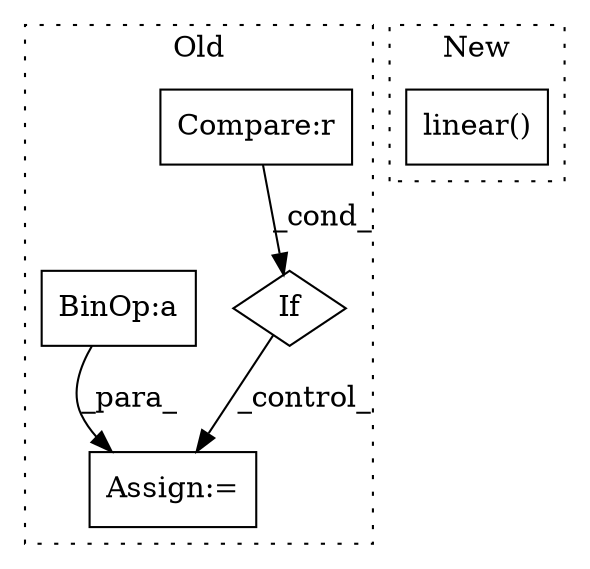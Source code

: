 digraph G {
subgraph cluster0 {
1 [label="If" a="96" s="5477" l="3" shape="diamond"];
3 [label="Compare:r" a="40" s="5480" l="18" shape="box"];
4 [label="Assign:=" a="68" s="5521" l="3" shape="box"];
5 [label="BinOp:a" a="82" s="4936" l="3" shape="box"];
label = "Old";
style="dotted";
}
subgraph cluster1 {
2 [label="linear()" a="75" s="5893,5909" l="12,1" shape="box"];
label = "New";
style="dotted";
}
1 -> 4 [label="_control_"];
3 -> 1 [label="_cond_"];
5 -> 4 [label="_para_"];
}